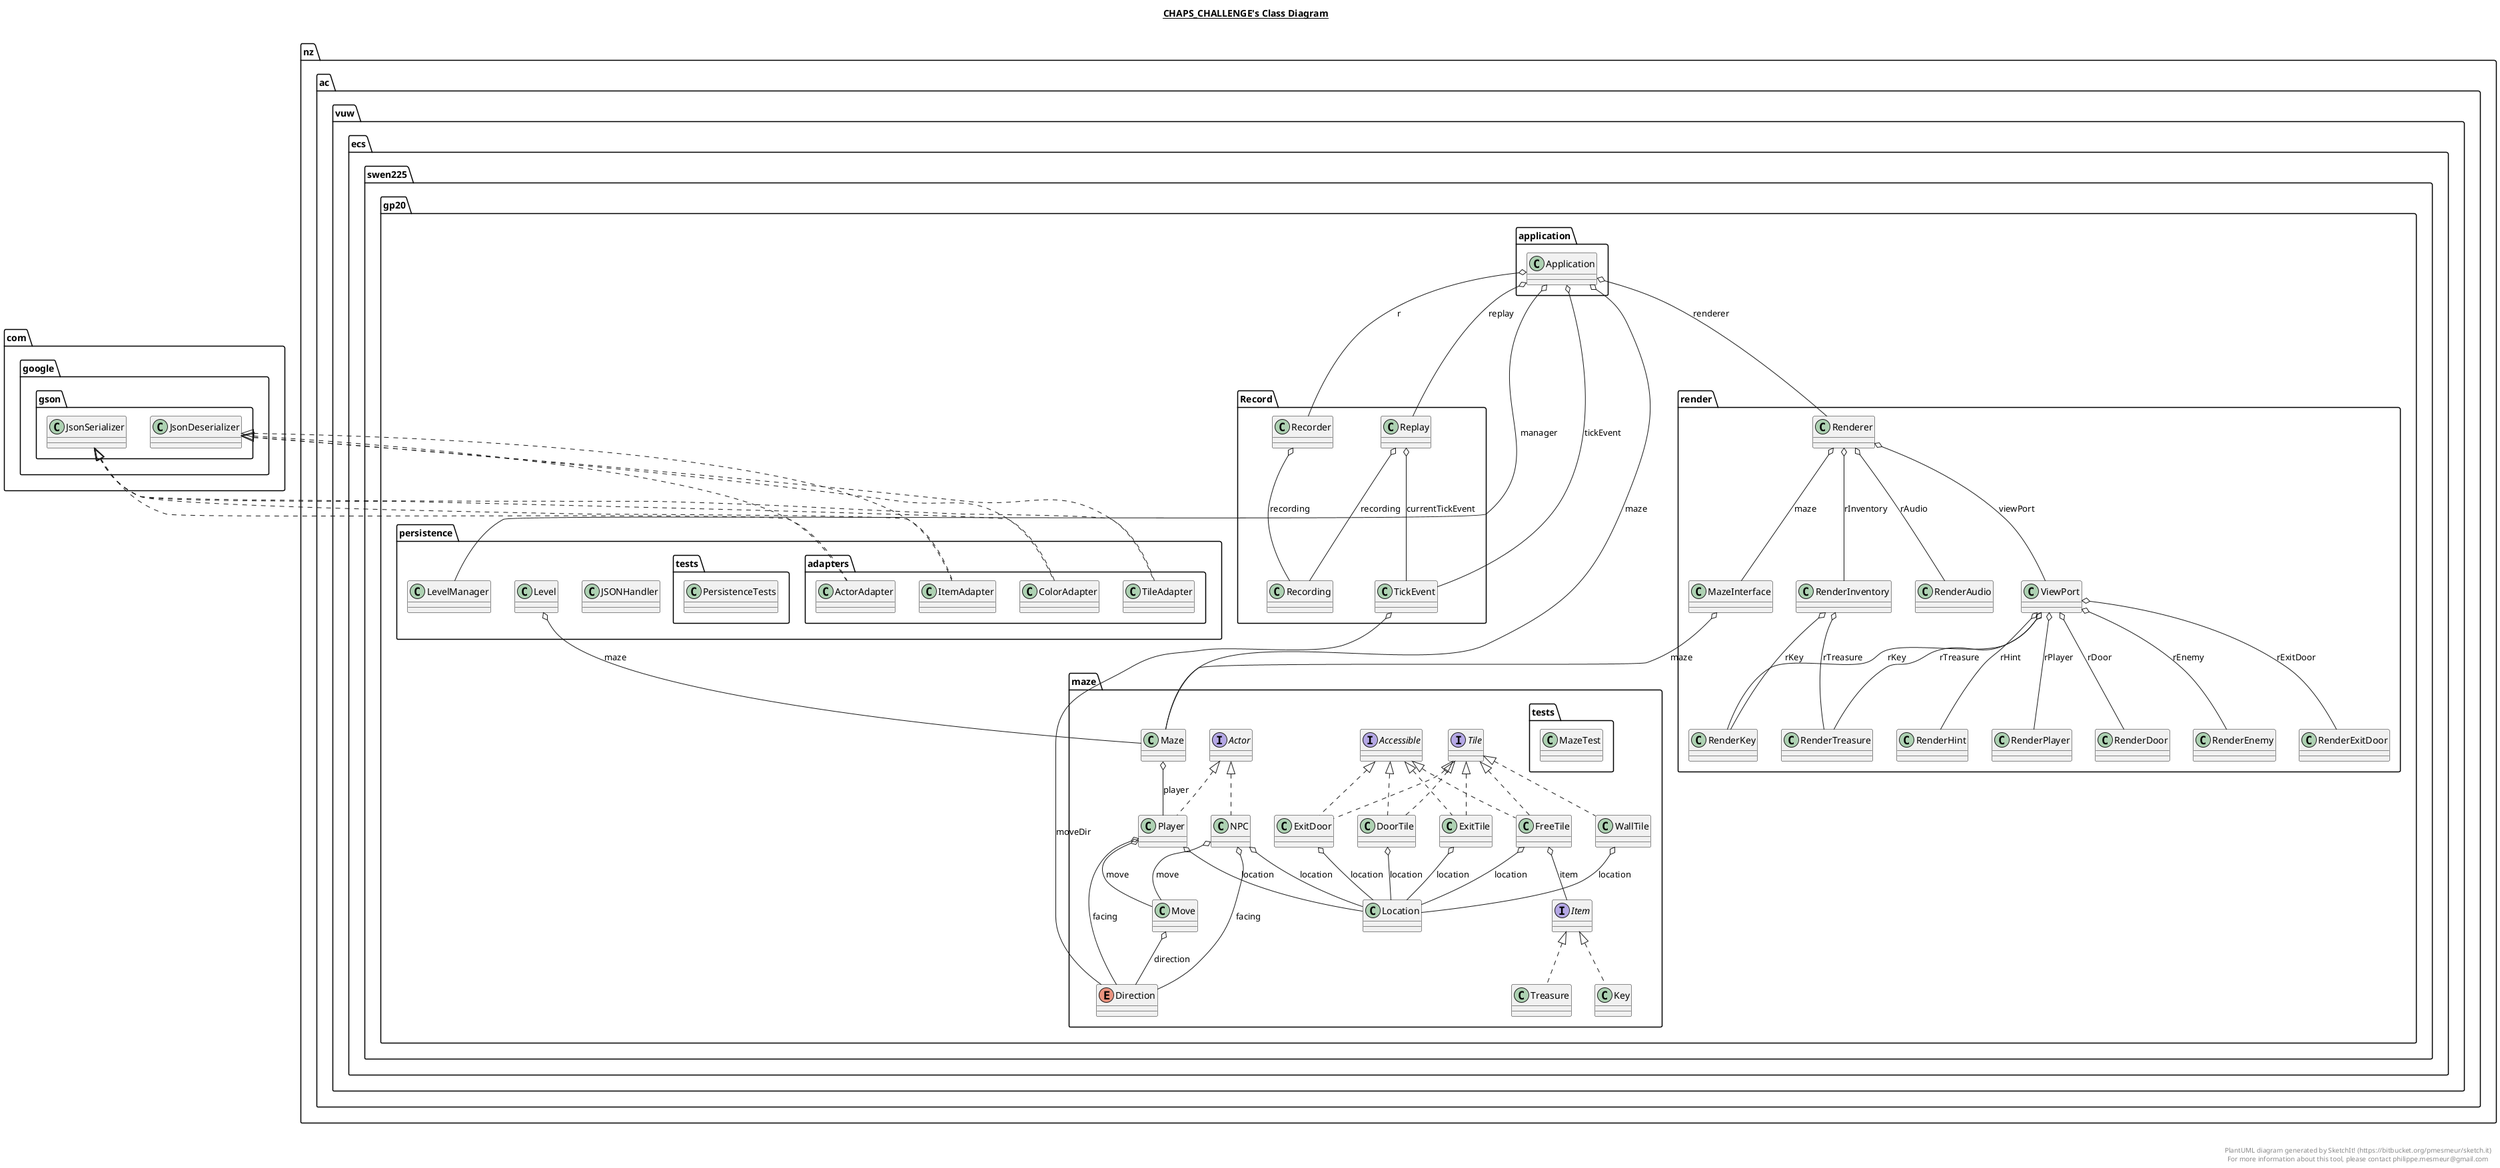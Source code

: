 @startuml

title __CHAPS_CHALLENGE's Class Diagram__\n

  namespace nz.ac.vuw.ecs.swen225.gp20.Record {
    class nz.ac.vuw.ecs.swen225.gp20.Record.Recorder {
    }
  }
  

  namespace nz.ac.vuw.ecs.swen225.gp20.Record {
    class nz.ac.vuw.ecs.swen225.gp20.Record.Recording {
    }
  }
  

  namespace nz.ac.vuw.ecs.swen225.gp20.Record {
    class nz.ac.vuw.ecs.swen225.gp20.Record.Replay {
    }
  }
  

  namespace nz.ac.vuw.ecs.swen225.gp20.Record {
    class nz.ac.vuw.ecs.swen225.gp20.Record.TickEvent {
    }
  }
  

  namespace nz.ac.vuw.ecs.swen225.gp20.application {
    class nz.ac.vuw.ecs.swen225.gp20.application.Application {
    }
  }
  

  namespace nz.ac.vuw.ecs.swen225.gp20.maze {
    interface nz.ac.vuw.ecs.swen225.gp20.maze.Accessible {
    }
  }
  

  namespace nz.ac.vuw.ecs.swen225.gp20.maze {
    interface nz.ac.vuw.ecs.swen225.gp20.maze.Actor {
    }
  }
  

  namespace nz.ac.vuw.ecs.swen225.gp20.maze {
    enum Direction {
    }
  }
  

  namespace nz.ac.vuw.ecs.swen225.gp20.maze {
    class nz.ac.vuw.ecs.swen225.gp20.maze.DoorTile {
    }
  }
  

  namespace nz.ac.vuw.ecs.swen225.gp20.maze {
    class nz.ac.vuw.ecs.swen225.gp20.maze.ExitDoor {
    }
  }
  

  namespace nz.ac.vuw.ecs.swen225.gp20.maze {
    class nz.ac.vuw.ecs.swen225.gp20.maze.ExitTile {
    }
  }
  

  namespace nz.ac.vuw.ecs.swen225.gp20.maze {
    class nz.ac.vuw.ecs.swen225.gp20.maze.FreeTile {
    }
  }
  

  namespace nz.ac.vuw.ecs.swen225.gp20.maze {
    interface nz.ac.vuw.ecs.swen225.gp20.maze.Item {
    }
  }
  

  namespace nz.ac.vuw.ecs.swen225.gp20.maze {
    class nz.ac.vuw.ecs.swen225.gp20.maze.Key {
    }
  }
  

  namespace nz.ac.vuw.ecs.swen225.gp20.maze {
    class nz.ac.vuw.ecs.swen225.gp20.maze.Location {
    }
  }
  

  namespace nz.ac.vuw.ecs.swen225.gp20.maze {
    class nz.ac.vuw.ecs.swen225.gp20.maze.Maze {
    }
  }
  

  namespace nz.ac.vuw.ecs.swen225.gp20.maze {
    class nz.ac.vuw.ecs.swen225.gp20.maze.Move {
    }
  }
  

  namespace nz.ac.vuw.ecs.swen225.gp20.maze {
    class nz.ac.vuw.ecs.swen225.gp20.maze.NPC {
    }
  }
  

  namespace nz.ac.vuw.ecs.swen225.gp20.maze {
    class nz.ac.vuw.ecs.swen225.gp20.maze.Player {
    }
  }
  

  namespace nz.ac.vuw.ecs.swen225.gp20.maze {
    interface nz.ac.vuw.ecs.swen225.gp20.maze.Tile {
    }
  }
  

  namespace nz.ac.vuw.ecs.swen225.gp20.maze {
    class nz.ac.vuw.ecs.swen225.gp20.maze.Treasure {
    }
  }
  

  namespace nz.ac.vuw.ecs.swen225.gp20.maze {
    class nz.ac.vuw.ecs.swen225.gp20.maze.WallTile {
    }
  }
  

  namespace nz.ac.vuw.ecs.swen225.gp20.maze {
    namespace tests {
      class nz.ac.vuw.ecs.swen225.gp20.maze.tests.MazeTest {
      }
    }
  }
  

  namespace nz.ac.vuw.ecs.swen225.gp20.persistence {
    class nz.ac.vuw.ecs.swen225.gp20.persistence.JSONHandler {
    }
  }
  

  namespace nz.ac.vuw.ecs.swen225.gp20.persistence {
    class nz.ac.vuw.ecs.swen225.gp20.persistence.Level {
    }
  }
  

  namespace nz.ac.vuw.ecs.swen225.gp20.persistence {
    class nz.ac.vuw.ecs.swen225.gp20.persistence.LevelManager {
    }
  }
  

  namespace nz.ac.vuw.ecs.swen225.gp20.persistence {
    namespace adapters {
      class nz.ac.vuw.ecs.swen225.gp20.persistence.adapters.ActorAdapter {
      }
    }
  }
  

  namespace nz.ac.vuw.ecs.swen225.gp20.persistence {
    namespace adapters {
      class nz.ac.vuw.ecs.swen225.gp20.persistence.adapters.ColorAdapter {
      }
    }
  }
  

  namespace nz.ac.vuw.ecs.swen225.gp20.persistence {
    namespace adapters {
      class nz.ac.vuw.ecs.swen225.gp20.persistence.adapters.ItemAdapter {
      }
    }
  }
  

  namespace nz.ac.vuw.ecs.swen225.gp20.persistence {
    namespace adapters {
      class nz.ac.vuw.ecs.swen225.gp20.persistence.adapters.TileAdapter {
      }
    }
  }
  

  namespace nz.ac.vuw.ecs.swen225.gp20.persistence {
    namespace tests {
      class nz.ac.vuw.ecs.swen225.gp20.persistence.tests.PersistenceTests {
      }
    }
  }
  

  namespace nz.ac.vuw.ecs.swen225.gp20.render {
    class nz.ac.vuw.ecs.swen225.gp20.render.MazeInterface {
    }
  }
  

  namespace nz.ac.vuw.ecs.swen225.gp20.render {
    class nz.ac.vuw.ecs.swen225.gp20.render.RenderAudio {
    }
  }
  

  namespace nz.ac.vuw.ecs.swen225.gp20.render {
    class nz.ac.vuw.ecs.swen225.gp20.render.RenderDoor {
    }
  }
  

  namespace nz.ac.vuw.ecs.swen225.gp20.render {
    class nz.ac.vuw.ecs.swen225.gp20.render.RenderEnemy {
    }
  }
  

  namespace nz.ac.vuw.ecs.swen225.gp20.render {
    class nz.ac.vuw.ecs.swen225.gp20.render.RenderExitDoor {
    }
  }
  

  namespace nz.ac.vuw.ecs.swen225.gp20.render {
    class nz.ac.vuw.ecs.swen225.gp20.render.RenderHint {
    }
  }
  

  namespace nz.ac.vuw.ecs.swen225.gp20.render {
    class nz.ac.vuw.ecs.swen225.gp20.render.RenderInventory {
    }
  }
  

  namespace nz.ac.vuw.ecs.swen225.gp20.render {
    class nz.ac.vuw.ecs.swen225.gp20.render.RenderKey {
    }
  }
  

  namespace nz.ac.vuw.ecs.swen225.gp20.render {
    class nz.ac.vuw.ecs.swen225.gp20.render.RenderPlayer {
    }
  }
  

  namespace nz.ac.vuw.ecs.swen225.gp20.render {
    class nz.ac.vuw.ecs.swen225.gp20.render.RenderTreasure {
    }
  }
  

  namespace nz.ac.vuw.ecs.swen225.gp20.render {
    class nz.ac.vuw.ecs.swen225.gp20.render.Renderer {
    }
  }
  

  namespace nz.ac.vuw.ecs.swen225.gp20.render {
    class nz.ac.vuw.ecs.swen225.gp20.render.ViewPort {
    }
  }
  

  nz.ac.vuw.ecs.swen225.gp20.Record.Recorder o-- nz.ac.vuw.ecs.swen225.gp20.Record.Recording : recording
  nz.ac.vuw.ecs.swen225.gp20.Record.Replay o-- nz.ac.vuw.ecs.swen225.gp20.Record.TickEvent : currentTickEvent
  nz.ac.vuw.ecs.swen225.gp20.Record.Replay o-- nz.ac.vuw.ecs.swen225.gp20.Record.Recording : recording
  nz.ac.vuw.ecs.swen225.gp20.Record.TickEvent o-- nz.ac.vuw.ecs.swen225.gp20.maze.Direction : moveDir
  nz.ac.vuw.ecs.swen225.gp20.application.Application o-- nz.ac.vuw.ecs.swen225.gp20.persistence.LevelManager : manager
  nz.ac.vuw.ecs.swen225.gp20.application.Application o-- nz.ac.vuw.ecs.swen225.gp20.maze.Maze : maze
  nz.ac.vuw.ecs.swen225.gp20.application.Application o-- nz.ac.vuw.ecs.swen225.gp20.Record.Recorder : r
  nz.ac.vuw.ecs.swen225.gp20.application.Application o-- nz.ac.vuw.ecs.swen225.gp20.render.Renderer : renderer
  nz.ac.vuw.ecs.swen225.gp20.application.Application o-- nz.ac.vuw.ecs.swen225.gp20.Record.Replay : replay
  nz.ac.vuw.ecs.swen225.gp20.application.Application o-- nz.ac.vuw.ecs.swen225.gp20.Record.TickEvent : tickEvent
  nz.ac.vuw.ecs.swen225.gp20.maze.DoorTile .up.|> nz.ac.vuw.ecs.swen225.gp20.maze.Accessible
  nz.ac.vuw.ecs.swen225.gp20.maze.DoorTile .up.|> nz.ac.vuw.ecs.swen225.gp20.maze.Tile
  nz.ac.vuw.ecs.swen225.gp20.maze.DoorTile o-- nz.ac.vuw.ecs.swen225.gp20.maze.Location : location
  nz.ac.vuw.ecs.swen225.gp20.maze.ExitDoor .up.|> nz.ac.vuw.ecs.swen225.gp20.maze.Accessible
  nz.ac.vuw.ecs.swen225.gp20.maze.ExitDoor .up.|> nz.ac.vuw.ecs.swen225.gp20.maze.Tile
  nz.ac.vuw.ecs.swen225.gp20.maze.ExitDoor o-- nz.ac.vuw.ecs.swen225.gp20.maze.Location : location
  nz.ac.vuw.ecs.swen225.gp20.maze.ExitTile .up.|> nz.ac.vuw.ecs.swen225.gp20.maze.Accessible
  nz.ac.vuw.ecs.swen225.gp20.maze.ExitTile .up.|> nz.ac.vuw.ecs.swen225.gp20.maze.Tile
  nz.ac.vuw.ecs.swen225.gp20.maze.ExitTile o-- nz.ac.vuw.ecs.swen225.gp20.maze.Location : location
  nz.ac.vuw.ecs.swen225.gp20.maze.FreeTile .up.|> nz.ac.vuw.ecs.swen225.gp20.maze.Accessible
  nz.ac.vuw.ecs.swen225.gp20.maze.FreeTile .up.|> nz.ac.vuw.ecs.swen225.gp20.maze.Tile
  nz.ac.vuw.ecs.swen225.gp20.maze.FreeTile o-- nz.ac.vuw.ecs.swen225.gp20.maze.Item : item
  nz.ac.vuw.ecs.swen225.gp20.maze.FreeTile o-- nz.ac.vuw.ecs.swen225.gp20.maze.Location : location
  nz.ac.vuw.ecs.swen225.gp20.maze.Key .up.|> nz.ac.vuw.ecs.swen225.gp20.maze.Item
  nz.ac.vuw.ecs.swen225.gp20.maze.Maze o-- nz.ac.vuw.ecs.swen225.gp20.maze.Player : player
  nz.ac.vuw.ecs.swen225.gp20.maze.Maze o-- nz.ac.vuw.ecs.swen225.gp20.maze.Maze.SoundNotifier : sound
  nz.ac.vuw.ecs.swen225.gp20.maze.Move o-- nz.ac.vuw.ecs.swen225.gp20.maze.Direction : direction
  nz.ac.vuw.ecs.swen225.gp20.maze.NPC .up.|> nz.ac.vuw.ecs.swen225.gp20.maze.Actor
  nz.ac.vuw.ecs.swen225.gp20.maze.NPC o-- nz.ac.vuw.ecs.swen225.gp20.maze.Direction : facing
  nz.ac.vuw.ecs.swen225.gp20.maze.NPC o-- nz.ac.vuw.ecs.swen225.gp20.maze.Location : location
  nz.ac.vuw.ecs.swen225.gp20.maze.NPC o-- nz.ac.vuw.ecs.swen225.gp20.maze.Move : move
  nz.ac.vuw.ecs.swen225.gp20.maze.Player .up.|> nz.ac.vuw.ecs.swen225.gp20.maze.Actor
  nz.ac.vuw.ecs.swen225.gp20.maze.Player o-- nz.ac.vuw.ecs.swen225.gp20.maze.Direction : facing
  nz.ac.vuw.ecs.swen225.gp20.maze.Player o-- nz.ac.vuw.ecs.swen225.gp20.maze.Location : location
  nz.ac.vuw.ecs.swen225.gp20.maze.Player o-- nz.ac.vuw.ecs.swen225.gp20.maze.Move : move
  nz.ac.vuw.ecs.swen225.gp20.maze.Treasure .up.|> nz.ac.vuw.ecs.swen225.gp20.maze.Item
  nz.ac.vuw.ecs.swen225.gp20.maze.WallTile .up.|> nz.ac.vuw.ecs.swen225.gp20.maze.Tile
  nz.ac.vuw.ecs.swen225.gp20.maze.WallTile o-- nz.ac.vuw.ecs.swen225.gp20.maze.Location : location
  nz.ac.vuw.ecs.swen225.gp20.persistence.Level o-- nz.ac.vuw.ecs.swen225.gp20.maze.Maze : maze
  nz.ac.vuw.ecs.swen225.gp20.persistence.adapters.ActorAdapter .up.|> com.google.gson.JsonDeserializer
  nz.ac.vuw.ecs.swen225.gp20.persistence.adapters.ActorAdapter .up.|> com.google.gson.JsonSerializer
  nz.ac.vuw.ecs.swen225.gp20.persistence.adapters.ColorAdapter .up.|> com.google.gson.JsonDeserializer
  nz.ac.vuw.ecs.swen225.gp20.persistence.adapters.ColorAdapter .up.|> com.google.gson.JsonSerializer
  nz.ac.vuw.ecs.swen225.gp20.persistence.adapters.ItemAdapter .up.|> com.google.gson.JsonDeserializer
  nz.ac.vuw.ecs.swen225.gp20.persistence.adapters.ItemAdapter .up.|> com.google.gson.JsonSerializer
  nz.ac.vuw.ecs.swen225.gp20.persistence.adapters.TileAdapter .up.|> com.google.gson.JsonDeserializer
  nz.ac.vuw.ecs.swen225.gp20.persistence.adapters.TileAdapter .up.|> com.google.gson.JsonSerializer
  nz.ac.vuw.ecs.swen225.gp20.render.MazeInterface o-- nz.ac.vuw.ecs.swen225.gp20.maze.Maze : maze
  nz.ac.vuw.ecs.swen225.gp20.render.RenderInventory o-- nz.ac.vuw.ecs.swen225.gp20.render.RenderKey : rKey
  nz.ac.vuw.ecs.swen225.gp20.render.RenderInventory o-- nz.ac.vuw.ecs.swen225.gp20.render.RenderTreasure : rTreasure
  nz.ac.vuw.ecs.swen225.gp20.render.Renderer o-- nz.ac.vuw.ecs.swen225.gp20.render.MazeInterface : maze
  nz.ac.vuw.ecs.swen225.gp20.render.Renderer o-- nz.ac.vuw.ecs.swen225.gp20.render.RenderAudio : rAudio
  nz.ac.vuw.ecs.swen225.gp20.render.Renderer o-- nz.ac.vuw.ecs.swen225.gp20.render.RenderInventory : rInventory
  nz.ac.vuw.ecs.swen225.gp20.render.Renderer o-- nz.ac.vuw.ecs.swen225.gp20.render.ViewPort : viewPort
  nz.ac.vuw.ecs.swen225.gp20.render.ViewPort o-- nz.ac.vuw.ecs.swen225.gp20.render.RenderDoor : rDoor
  nz.ac.vuw.ecs.swen225.gp20.render.ViewPort o-- nz.ac.vuw.ecs.swen225.gp20.render.RenderEnemy : rEnemy
  nz.ac.vuw.ecs.swen225.gp20.render.ViewPort o-- nz.ac.vuw.ecs.swen225.gp20.render.RenderExitDoor : rExitDoor
  nz.ac.vuw.ecs.swen225.gp20.render.ViewPort o-- nz.ac.vuw.ecs.swen225.gp20.render.RenderHint : rHint
  nz.ac.vuw.ecs.swen225.gp20.render.ViewPort o-- nz.ac.vuw.ecs.swen225.gp20.render.RenderKey : rKey
  nz.ac.vuw.ecs.swen225.gp20.render.ViewPort o-- nz.ac.vuw.ecs.swen225.gp20.render.RenderPlayer : rPlayer
  nz.ac.vuw.ecs.swen225.gp20.render.ViewPort o-- nz.ac.vuw.ecs.swen225.gp20.render.RenderTreasure : rTreasure


right footer


PlantUML diagram generated by SketchIt! (https://bitbucket.org/pmesmeur/sketch.it)
For more information about this tool, please contact philippe.mesmeur@gmail.com
endfooter

@enduml
